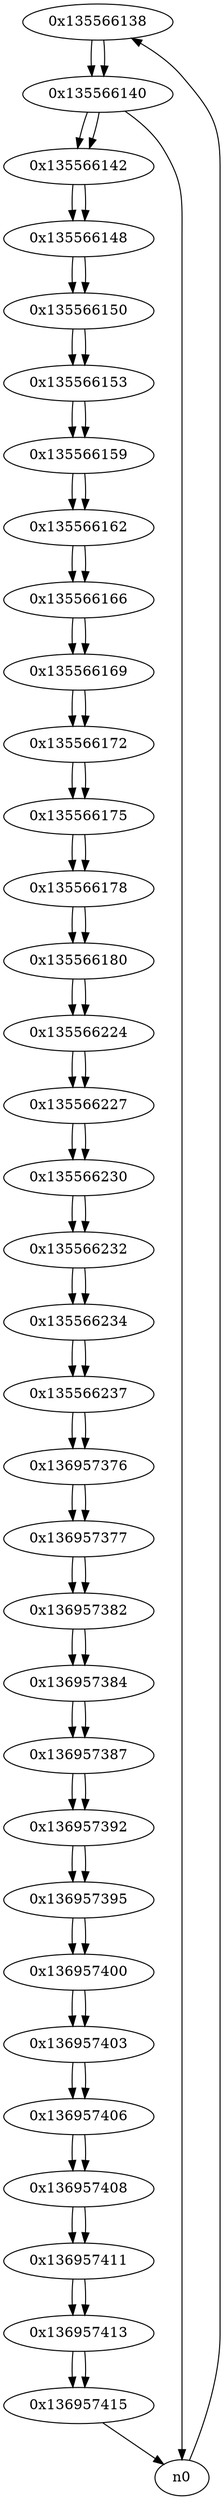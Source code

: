digraph G{
/* nodes */
  n1 [label="0x135566138"]
  n2 [label="0x135566140"]
  n3 [label="0x135566142"]
  n4 [label="0x135566148"]
  n5 [label="0x135566150"]
  n6 [label="0x135566153"]
  n7 [label="0x135566159"]
  n8 [label="0x135566162"]
  n9 [label="0x135566166"]
  n10 [label="0x135566169"]
  n11 [label="0x135566172"]
  n12 [label="0x135566175"]
  n13 [label="0x135566178"]
  n14 [label="0x135566180"]
  n15 [label="0x135566224"]
  n16 [label="0x135566227"]
  n17 [label="0x135566230"]
  n18 [label="0x135566232"]
  n19 [label="0x135566234"]
  n20 [label="0x135566237"]
  n21 [label="0x136957376"]
  n22 [label="0x136957377"]
  n23 [label="0x136957382"]
  n24 [label="0x136957384"]
  n25 [label="0x136957387"]
  n26 [label="0x136957392"]
  n27 [label="0x136957395"]
  n28 [label="0x136957400"]
  n29 [label="0x136957403"]
  n30 [label="0x136957406"]
  n31 [label="0x136957408"]
  n32 [label="0x136957411"]
  n33 [label="0x136957413"]
  n34 [label="0x136957415"]
/* edges */
n1 -> n2;
n0 -> n1;
n2 -> n3;
n2 -> n0;
n1 -> n2;
n3 -> n4;
n2 -> n3;
n4 -> n5;
n3 -> n4;
n5 -> n6;
n4 -> n5;
n6 -> n7;
n5 -> n6;
n7 -> n8;
n6 -> n7;
n8 -> n9;
n7 -> n8;
n9 -> n10;
n8 -> n9;
n10 -> n11;
n9 -> n10;
n11 -> n12;
n10 -> n11;
n12 -> n13;
n11 -> n12;
n13 -> n14;
n12 -> n13;
n14 -> n15;
n13 -> n14;
n15 -> n16;
n14 -> n15;
n16 -> n17;
n15 -> n16;
n17 -> n18;
n16 -> n17;
n18 -> n19;
n17 -> n18;
n19 -> n20;
n18 -> n19;
n20 -> n21;
n19 -> n20;
n21 -> n22;
n20 -> n21;
n22 -> n23;
n21 -> n22;
n23 -> n24;
n22 -> n23;
n24 -> n25;
n23 -> n24;
n25 -> n26;
n24 -> n25;
n26 -> n27;
n25 -> n26;
n27 -> n28;
n26 -> n27;
n28 -> n29;
n27 -> n28;
n29 -> n30;
n28 -> n29;
n30 -> n31;
n29 -> n30;
n31 -> n32;
n30 -> n31;
n32 -> n33;
n31 -> n32;
n33 -> n34;
n32 -> n33;
n34 -> n0;
n33 -> n34;
}
